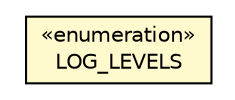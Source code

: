 #!/usr/local/bin/dot
#
# Class diagram 
# Generated by UMLGraph version R5_6-24-gf6e263 (http://www.umlgraph.org/)
#

digraph G {
	edge [fontname="Helvetica",fontsize=10,labelfontname="Helvetica",labelfontsize=10];
	node [fontname="Helvetica",fontsize=10,shape=plaintext];
	nodesep=0.25;
	ranksep=0.5;
	// com.orientechnologies.orient.etl.OETLProcessor.LOG_LEVELS
	c1676500 [label=<<table title="com.orientechnologies.orient.etl.OETLProcessor.LOG_LEVELS" border="0" cellborder="1" cellspacing="0" cellpadding="2" port="p" bgcolor="lemonChiffon" href="./OETLProcessor.LOG_LEVELS.html">
		<tr><td><table border="0" cellspacing="0" cellpadding="1">
<tr><td align="center" balign="center"> &#171;enumeration&#187; </td></tr>
<tr><td align="center" balign="center"> LOG_LEVELS </td></tr>
		</table></td></tr>
		</table>>, URL="./OETLProcessor.LOG_LEVELS.html", fontname="Helvetica", fontcolor="black", fontsize=10.0];
}

